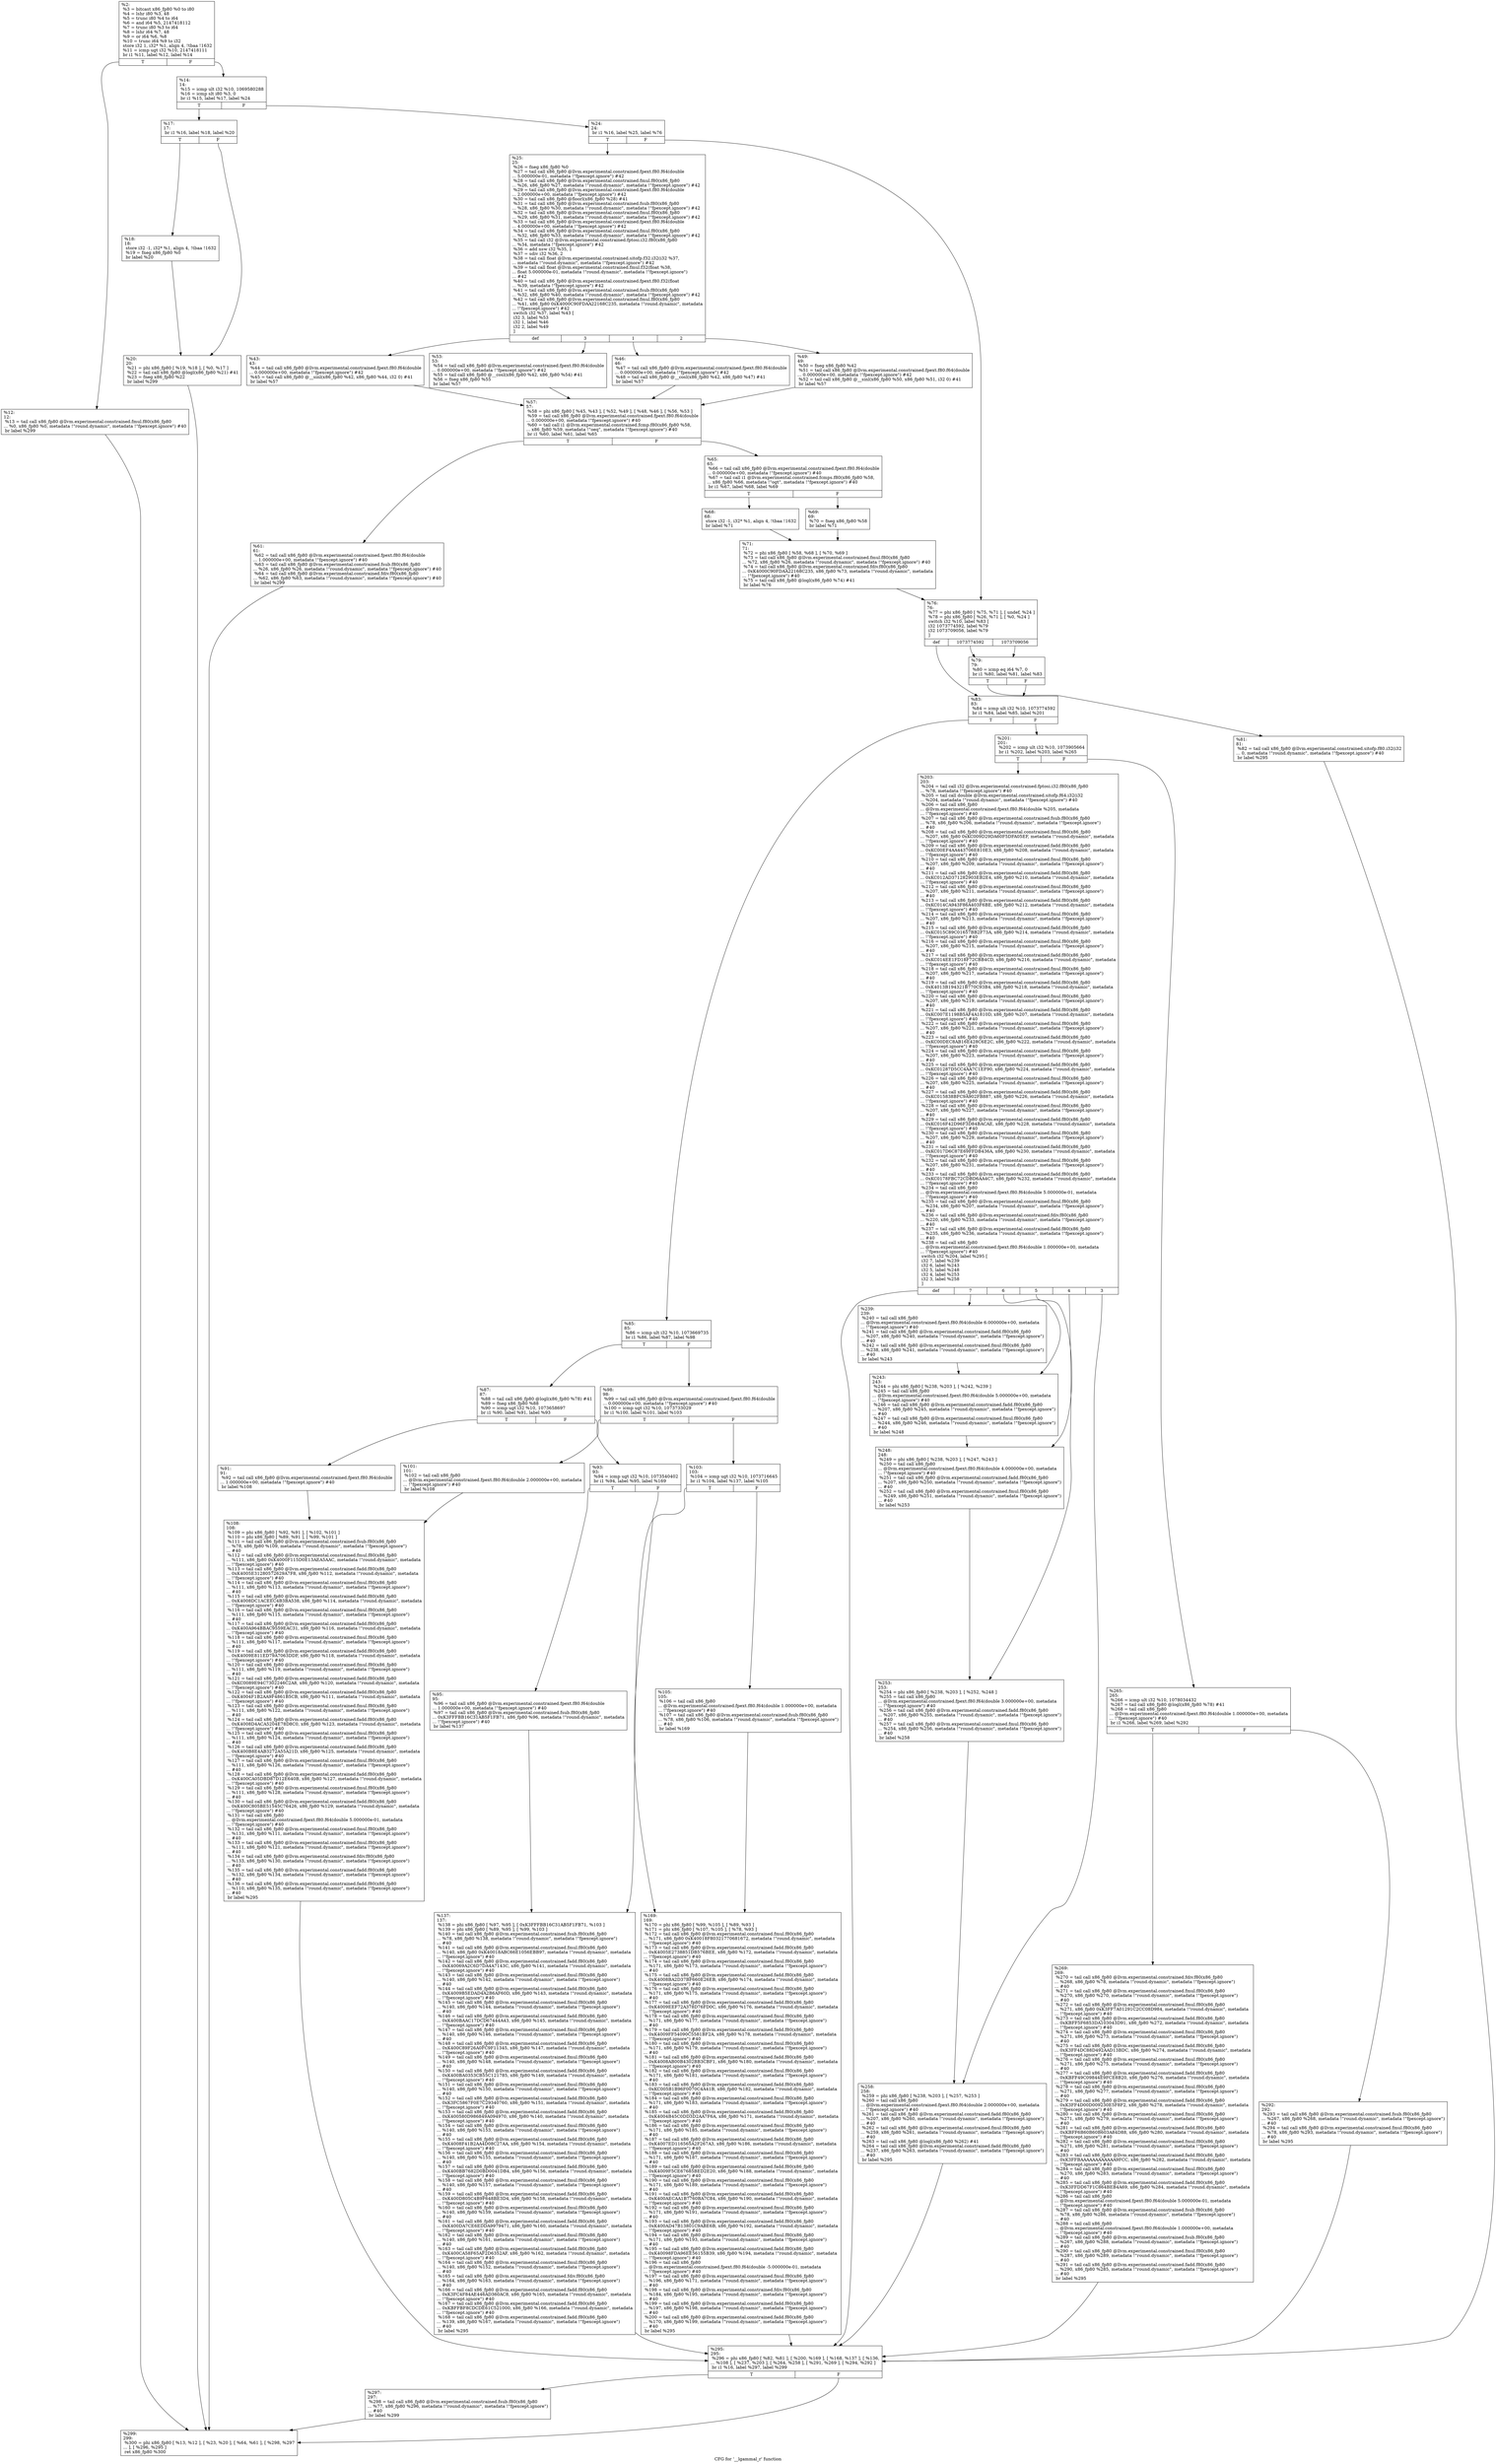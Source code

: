 digraph "CFG for '__lgammal_r' function" {
	label="CFG for '__lgammal_r' function";

	Node0x1cb7b90 [shape=record,label="{%2:\l  %3 = bitcast x86_fp80 %0 to i80\l  %4 = lshr i80 %3, 48\l  %5 = trunc i80 %4 to i64\l  %6 = and i64 %5, 2147418112\l  %7 = trunc i80 %3 to i64\l  %8 = lshr i64 %7, 48\l  %9 = or i64 %6, %8\l  %10 = trunc i64 %9 to i32\l  store i32 1, i32* %1, align 4, !tbaa !1632\l  %11 = icmp ugt i32 %10, 2147418111\l  br i1 %11, label %12, label %14\l|{<s0>T|<s1>F}}"];
	Node0x1cb7b90:s0 -> Node0x1cb7be0;
	Node0x1cb7b90:s1 -> Node0x1cb7c30;
	Node0x1cb7be0 [shape=record,label="{%12:\l12:                                               \l  %13 = tail call x86_fp80 @llvm.experimental.constrained.fmul.f80(x86_fp80\l... %0, x86_fp80 %0, metadata !\"round.dynamic\", metadata !\"fpexcept.ignore\") #40\l  br label %299\l}"];
	Node0x1cb7be0 -> Node0x1cb89f0;
	Node0x1cb7c30 [shape=record,label="{%14:\l14:                                               \l  %15 = icmp ult i32 %10, 1069580288\l  %16 = icmp slt i80 %3, 0\l  br i1 %15, label %17, label %24\l|{<s0>T|<s1>F}}"];
	Node0x1cb7c30:s0 -> Node0x1cb7c80;
	Node0x1cb7c30:s1 -> Node0x1cb7d70;
	Node0x1cb7c80 [shape=record,label="{%17:\l17:                                               \l  br i1 %16, label %18, label %20\l|{<s0>T|<s1>F}}"];
	Node0x1cb7c80:s0 -> Node0x1cb7cd0;
	Node0x1cb7c80:s1 -> Node0x1cb7d20;
	Node0x1cb7cd0 [shape=record,label="{%18:\l18:                                               \l  store i32 -1, i32* %1, align 4, !tbaa !1632\l  %19 = fneg x86_fp80 %0\l  br label %20\l}"];
	Node0x1cb7cd0 -> Node0x1cb7d20;
	Node0x1cb7d20 [shape=record,label="{%20:\l20:                                               \l  %21 = phi x86_fp80 [ %19, %18 ], [ %0, %17 ]\l  %22 = tail call x86_fp80 @logl(x86_fp80 %21) #41\l  %23 = fneg x86_fp80 %22\l  br label %299\l}"];
	Node0x1cb7d20 -> Node0x1cb89f0;
	Node0x1cb7d70 [shape=record,label="{%24:\l24:                                               \l  br i1 %16, label %25, label %76\l|{<s0>T|<s1>F}}"];
	Node0x1cb7d70:s0 -> Node0x1cb7dc0;
	Node0x1cb7d70:s1 -> Node0x1cb8130;
	Node0x1cb7dc0 [shape=record,label="{%25:\l25:                                               \l  %26 = fneg x86_fp80 %0\l  %27 = tail call x86_fp80 @llvm.experimental.constrained.fpext.f80.f64(double\l... 5.000000e-01, metadata !\"fpexcept.ignore\") #42\l  %28 = tail call x86_fp80 @llvm.experimental.constrained.fmul.f80(x86_fp80\l... %26, x86_fp80 %27, metadata !\"round.dynamic\", metadata !\"fpexcept.ignore\") #42\l  %29 = tail call x86_fp80 @llvm.experimental.constrained.fpext.f80.f64(double\l... 2.000000e+00, metadata !\"fpexcept.ignore\") #42\l  %30 = tail call x86_fp80 @floorl(x86_fp80 %28) #41\l  %31 = tail call x86_fp80 @llvm.experimental.constrained.fsub.f80(x86_fp80\l... %28, x86_fp80 %30, metadata !\"round.dynamic\", metadata !\"fpexcept.ignore\") #42\l  %32 = tail call x86_fp80 @llvm.experimental.constrained.fmul.f80(x86_fp80\l... %29, x86_fp80 %31, metadata !\"round.dynamic\", metadata !\"fpexcept.ignore\") #42\l  %33 = tail call x86_fp80 @llvm.experimental.constrained.fpext.f80.f64(double\l... 4.000000e+00, metadata !\"fpexcept.ignore\") #42\l  %34 = tail call x86_fp80 @llvm.experimental.constrained.fmul.f80(x86_fp80\l... %32, x86_fp80 %33, metadata !\"round.dynamic\", metadata !\"fpexcept.ignore\") #42\l  %35 = tail call i32 @llvm.experimental.constrained.fptosi.i32.f80(x86_fp80\l... %34, metadata !\"fpexcept.ignore\") #42\l  %36 = add nsw i32 %35, 1\l  %37 = sdiv i32 %36, 2\l  %38 = tail call float @llvm.experimental.constrained.sitofp.f32.i32(i32 %37,\l... metadata !\"round.dynamic\", metadata !\"fpexcept.ignore\") #42\l  %39 = tail call float @llvm.experimental.constrained.fmul.f32(float %38,\l... float 5.000000e-01, metadata !\"round.dynamic\", metadata !\"fpexcept.ignore\")\l... #42\l  %40 = tail call x86_fp80 @llvm.experimental.constrained.fpext.f80.f32(float\l... %39, metadata !\"fpexcept.ignore\") #42\l  %41 = tail call x86_fp80 @llvm.experimental.constrained.fsub.f80(x86_fp80\l... %32, x86_fp80 %40, metadata !\"round.dynamic\", metadata !\"fpexcept.ignore\") #42\l  %42 = tail call x86_fp80 @llvm.experimental.constrained.fmul.f80(x86_fp80\l... %41, x86_fp80 0xK4000C90FDAA22168C235, metadata !\"round.dynamic\", metadata\l... !\"fpexcept.ignore\") #42\l  switch i32 %37, label %43 [\l    i32 3, label %53\l    i32 1, label %46\l    i32 2, label %49\l  ]\l|{<s0>def|<s1>3|<s2>1|<s3>2}}"];
	Node0x1cb7dc0:s0 -> Node0x1cb7e10;
	Node0x1cb7dc0:s1 -> Node0x1cb7f00;
	Node0x1cb7dc0:s2 -> Node0x1cb7e60;
	Node0x1cb7dc0:s3 -> Node0x1cb7eb0;
	Node0x1cb7e10 [shape=record,label="{%43:\l43:                                               \l  %44 = tail call x86_fp80 @llvm.experimental.constrained.fpext.f80.f64(double\l... 0.000000e+00, metadata !\"fpexcept.ignore\") #42\l  %45 = tail call x86_fp80 @__sinl(x86_fp80 %42, x86_fp80 %44, i32 0) #41\l  br label %57\l}"];
	Node0x1cb7e10 -> Node0x1cb7f50;
	Node0x1cb7e60 [shape=record,label="{%46:\l46:                                               \l  %47 = tail call x86_fp80 @llvm.experimental.constrained.fpext.f80.f64(double\l... 0.000000e+00, metadata !\"fpexcept.ignore\") #42\l  %48 = tail call x86_fp80 @__cosl(x86_fp80 %42, x86_fp80 %47) #41\l  br label %57\l}"];
	Node0x1cb7e60 -> Node0x1cb7f50;
	Node0x1cb7eb0 [shape=record,label="{%49:\l49:                                               \l  %50 = fneg x86_fp80 %42\l  %51 = tail call x86_fp80 @llvm.experimental.constrained.fpext.f80.f64(double\l... 0.000000e+00, metadata !\"fpexcept.ignore\") #42\l  %52 = tail call x86_fp80 @__sinl(x86_fp80 %50, x86_fp80 %51, i32 0) #41\l  br label %57\l}"];
	Node0x1cb7eb0 -> Node0x1cb7f50;
	Node0x1cb7f00 [shape=record,label="{%53:\l53:                                               \l  %54 = tail call x86_fp80 @llvm.experimental.constrained.fpext.f80.f64(double\l... 0.000000e+00, metadata !\"fpexcept.ignore\") #42\l  %55 = tail call x86_fp80 @__cosl(x86_fp80 %42, x86_fp80 %54) #41\l  %56 = fneg x86_fp80 %55\l  br label %57\l}"];
	Node0x1cb7f00 -> Node0x1cb7f50;
	Node0x1cb7f50 [shape=record,label="{%57:\l57:                                               \l  %58 = phi x86_fp80 [ %45, %43 ], [ %52, %49 ], [ %48, %46 ], [ %56, %53 ]\l  %59 = tail call x86_fp80 @llvm.experimental.constrained.fpext.f80.f64(double\l... 0.000000e+00, metadata !\"fpexcept.ignore\") #40\l  %60 = tail call i1 @llvm.experimental.constrained.fcmp.f80(x86_fp80 %58,\l... x86_fp80 %59, metadata !\"oeq\", metadata !\"fpexcept.ignore\") #40\l  br i1 %60, label %61, label %65\l|{<s0>T|<s1>F}}"];
	Node0x1cb7f50:s0 -> Node0x1cb7fa0;
	Node0x1cb7f50:s1 -> Node0x1cb7ff0;
	Node0x1cb7fa0 [shape=record,label="{%61:\l61:                                               \l  %62 = tail call x86_fp80 @llvm.experimental.constrained.fpext.f80.f64(double\l... 1.000000e+00, metadata !\"fpexcept.ignore\") #40\l  %63 = tail call x86_fp80 @llvm.experimental.constrained.fsub.f80(x86_fp80\l... %26, x86_fp80 %26, metadata !\"round.dynamic\", metadata !\"fpexcept.ignore\") #40\l  %64 = tail call x86_fp80 @llvm.experimental.constrained.fdiv.f80(x86_fp80\l... %62, x86_fp80 %63, metadata !\"round.dynamic\", metadata !\"fpexcept.ignore\") #40\l  br label %299\l}"];
	Node0x1cb7fa0 -> Node0x1cb89f0;
	Node0x1cb7ff0 [shape=record,label="{%65:\l65:                                               \l  %66 = tail call x86_fp80 @llvm.experimental.constrained.fpext.f80.f64(double\l... 0.000000e+00, metadata !\"fpexcept.ignore\") #40\l  %67 = tail call i1 @llvm.experimental.constrained.fcmps.f80(x86_fp80 %58,\l... x86_fp80 %66, metadata !\"ogt\", metadata !\"fpexcept.ignore\") #40\l  br i1 %67, label %68, label %69\l|{<s0>T|<s1>F}}"];
	Node0x1cb7ff0:s0 -> Node0x1cb8040;
	Node0x1cb7ff0:s1 -> Node0x1cb8090;
	Node0x1cb8040 [shape=record,label="{%68:\l68:                                               \l  store i32 -1, i32* %1, align 4, !tbaa !1632\l  br label %71\l}"];
	Node0x1cb8040 -> Node0x1cb80e0;
	Node0x1cb8090 [shape=record,label="{%69:\l69:                                               \l  %70 = fneg x86_fp80 %58\l  br label %71\l}"];
	Node0x1cb8090 -> Node0x1cb80e0;
	Node0x1cb80e0 [shape=record,label="{%71:\l71:                                               \l  %72 = phi x86_fp80 [ %58, %68 ], [ %70, %69 ]\l  %73 = tail call x86_fp80 @llvm.experimental.constrained.fmul.f80(x86_fp80\l... %72, x86_fp80 %26, metadata !\"round.dynamic\", metadata !\"fpexcept.ignore\") #40\l  %74 = tail call x86_fp80 @llvm.experimental.constrained.fdiv.f80(x86_fp80\l... 0xK4000C90FDAA22168C235, x86_fp80 %73, metadata !\"round.dynamic\", metadata\l... !\"fpexcept.ignore\") #40\l  %75 = tail call x86_fp80 @logl(x86_fp80 %74) #41\l  br label %76\l}"];
	Node0x1cb80e0 -> Node0x1cb8130;
	Node0x1cb8130 [shape=record,label="{%76:\l76:                                               \l  %77 = phi x86_fp80 [ %75, %71 ], [ undef, %24 ]\l  %78 = phi x86_fp80 [ %26, %71 ], [ %0, %24 ]\l  switch i32 %10, label %83 [\l    i32 1073774592, label %79\l    i32 1073709056, label %79\l  ]\l|{<s0>def|<s1>1073774592|<s2>1073709056}}"];
	Node0x1cb8130:s0 -> Node0x1cb8220;
	Node0x1cb8130:s1 -> Node0x1cb8180;
	Node0x1cb8130:s2 -> Node0x1cb8180;
	Node0x1cb8180 [shape=record,label="{%79:\l79:                                               \l  %80 = icmp eq i64 %7, 0\l  br i1 %80, label %81, label %83\l|{<s0>T|<s1>F}}"];
	Node0x1cb8180:s0 -> Node0x1cb81d0;
	Node0x1cb8180:s1 -> Node0x1cb8220;
	Node0x1cb81d0 [shape=record,label="{%81:\l81:                                               \l  %82 = tail call x86_fp80 @llvm.experimental.constrained.sitofp.f80.i32(i32\l... 0, metadata !\"round.dynamic\", metadata !\"fpexcept.ignore\") #40\l  br label %295\l}"];
	Node0x1cb81d0 -> Node0x1cb8950;
	Node0x1cb8220 [shape=record,label="{%83:\l83:                                               \l  %84 = icmp ult i32 %10, 1073774592\l  br i1 %84, label %85, label %201\l|{<s0>T|<s1>F}}"];
	Node0x1cb8220:s0 -> Node0x1cb8270;
	Node0x1cb8220:s1 -> Node0x1cb8630;
	Node0x1cb8270 [shape=record,label="{%85:\l85:                                               \l  %86 = icmp ult i32 %10, 1073669735\l  br i1 %86, label %87, label %98\l|{<s0>T|<s1>F}}"];
	Node0x1cb8270:s0 -> Node0x1cb82c0;
	Node0x1cb8270:s1 -> Node0x1cb8400;
	Node0x1cb82c0 [shape=record,label="{%87:\l87:                                               \l  %88 = tail call x86_fp80 @logl(x86_fp80 %78) #41\l  %89 = fneg x86_fp80 %88\l  %90 = icmp ugt i32 %10, 1073658697\l  br i1 %90, label %91, label %93\l|{<s0>T|<s1>F}}"];
	Node0x1cb82c0:s0 -> Node0x1cb8310;
	Node0x1cb82c0:s1 -> Node0x1cb8360;
	Node0x1cb8310 [shape=record,label="{%91:\l91:                                               \l  %92 = tail call x86_fp80 @llvm.experimental.constrained.fpext.f80.f64(double\l... 1.000000e+00, metadata !\"fpexcept.ignore\") #40\l  br label %108\l}"];
	Node0x1cb8310 -> Node0x1cb8540;
	Node0x1cb8360 [shape=record,label="{%93:\l93:                                               \l  %94 = icmp ugt i32 %10, 1073540402\l  br i1 %94, label %95, label %169\l|{<s0>T|<s1>F}}"];
	Node0x1cb8360:s0 -> Node0x1cb83b0;
	Node0x1cb8360:s1 -> Node0x1cb85e0;
	Node0x1cb83b0 [shape=record,label="{%95:\l95:                                               \l  %96 = tail call x86_fp80 @llvm.experimental.constrained.fpext.f80.f64(double\l... 1.000000e+00, metadata !\"fpexcept.ignore\") #40\l  %97 = tail call x86_fp80 @llvm.experimental.constrained.fsub.f80(x86_fp80\l... 0xK3FFFBB16C31AB5F1FB71, x86_fp80 %96, metadata !\"round.dynamic\", metadata\l... !\"fpexcept.ignore\") #40\l  br label %137\l}"];
	Node0x1cb83b0 -> Node0x1cb8590;
	Node0x1cb8400 [shape=record,label="{%98:\l98:                                               \l  %99 = tail call x86_fp80 @llvm.experimental.constrained.fpext.f80.f64(double\l... 0.000000e+00, metadata !\"fpexcept.ignore\") #40\l  %100 = icmp ugt i32 %10, 1073733029\l  br i1 %100, label %101, label %103\l|{<s0>T|<s1>F}}"];
	Node0x1cb8400:s0 -> Node0x1cb8450;
	Node0x1cb8400:s1 -> Node0x1cb84a0;
	Node0x1cb8450 [shape=record,label="{%101:\l101:                                              \l  %102 = tail call x86_fp80\l... @llvm.experimental.constrained.fpext.f80.f64(double 2.000000e+00, metadata\l... !\"fpexcept.ignore\") #40\l  br label %108\l}"];
	Node0x1cb8450 -> Node0x1cb8540;
	Node0x1cb84a0 [shape=record,label="{%103:\l103:                                              \l  %104 = icmp ugt i32 %10, 1073716645\l  br i1 %104, label %137, label %105\l|{<s0>T|<s1>F}}"];
	Node0x1cb84a0:s0 -> Node0x1cb8590;
	Node0x1cb84a0:s1 -> Node0x1cb84f0;
	Node0x1cb84f0 [shape=record,label="{%105:\l105:                                              \l  %106 = tail call x86_fp80\l... @llvm.experimental.constrained.fpext.f80.f64(double 1.000000e+00, metadata\l... !\"fpexcept.ignore\") #40\l  %107 = tail call x86_fp80 @llvm.experimental.constrained.fsub.f80(x86_fp80\l... %78, x86_fp80 %106, metadata !\"round.dynamic\", metadata !\"fpexcept.ignore\")\l... #40\l  br label %169\l}"];
	Node0x1cb84f0 -> Node0x1cb85e0;
	Node0x1cb8540 [shape=record,label="{%108:\l108:                                              \l  %109 = phi x86_fp80 [ %92, %91 ], [ %102, %101 ]\l  %110 = phi x86_fp80 [ %89, %91 ], [ %99, %101 ]\l  %111 = tail call x86_fp80 @llvm.experimental.constrained.fsub.f80(x86_fp80\l... %78, x86_fp80 %109, metadata !\"round.dynamic\", metadata !\"fpexcept.ignore\")\l... #40\l  %112 = tail call x86_fp80 @llvm.experimental.constrained.fmul.f80(x86_fp80\l... %111, x86_fp80 0xK4000F115D0E13AEA5AAC, metadata !\"round.dynamic\", metadata\l... !\"fpexcept.ignore\") #40\l  %113 = tail call x86_fp80 @llvm.experimental.constrained.fadd.f80(x86_fp80\l... 0xK4005E31280572629A7F8, x86_fp80 %112, metadata !\"round.dynamic\", metadata\l... !\"fpexcept.ignore\") #40\l  %114 = tail call x86_fp80 @llvm.experimental.constrained.fmul.f80(x86_fp80\l... %111, x86_fp80 %113, metadata !\"round.dynamic\", metadata !\"fpexcept.ignore\")\l... #40\l  %115 = tail call x86_fp80 @llvm.experimental.constrained.fadd.f80(x86_fp80\l... 0xK4008DC1ACEEC4B3BA538, x86_fp80 %114, metadata !\"round.dynamic\", metadata\l... !\"fpexcept.ignore\") #40\l  %116 = tail call x86_fp80 @llvm.experimental.constrained.fmul.f80(x86_fp80\l... %111, x86_fp80 %115, metadata !\"round.dynamic\", metadata !\"fpexcept.ignore\")\l... #40\l  %117 = tail call x86_fp80 @llvm.experimental.constrained.fadd.f80(x86_fp80\l... 0xK400A964BBAC9559EAC31, x86_fp80 %116, metadata !\"round.dynamic\", metadata\l... !\"fpexcept.ignore\") #40\l  %118 = tail call x86_fp80 @llvm.experimental.constrained.fmul.f80(x86_fp80\l... %111, x86_fp80 %117, metadata !\"round.dynamic\", metadata !\"fpexcept.ignore\")\l... #40\l  %119 = tail call x86_fp80 @llvm.experimental.constrained.fadd.f80(x86_fp80\l... 0xK4009E811ED79A7063DDF, x86_fp80 %118, metadata !\"round.dynamic\", metadata\l... !\"fpexcept.ignore\") #40\l  %120 = tail call x86_fp80 @llvm.experimental.constrained.fmul.f80(x86_fp80\l... %111, x86_fp80 %119, metadata !\"round.dynamic\", metadata !\"fpexcept.ignore\")\l... #40\l  %121 = tail call x86_fp80 @llvm.experimental.constrained.fadd.f80(x86_fp80\l... 0xKC0089E94C7302246C2A8, x86_fp80 %120, metadata !\"round.dynamic\", metadata\l... !\"fpexcept.ignore\") #40\l  %122 = tail call x86_fp80 @llvm.experimental.constrained.fadd.f80(x86_fp80\l... 0xK4004F1B2AA9F4861B5CB, x86_fp80 %111, metadata !\"round.dynamic\", metadata\l... !\"fpexcept.ignore\") #40\l  %123 = tail call x86_fp80 @llvm.experimental.constrained.fmul.f80(x86_fp80\l... %111, x86_fp80 %122, metadata !\"round.dynamic\", metadata !\"fpexcept.ignore\")\l... #40\l  %124 = tail call x86_fp80 @llvm.experimental.constrained.fadd.f80(x86_fp80\l... 0xK4008D4ACA5204E78D8C0, x86_fp80 %123, metadata !\"round.dynamic\", metadata\l... !\"fpexcept.ignore\") #40\l  %125 = tail call x86_fp80 @llvm.experimental.constrained.fmul.f80(x86_fp80\l... %111, x86_fp80 %124, metadata !\"round.dynamic\", metadata !\"fpexcept.ignore\")\l... #40\l  %126 = tail call x86_fp80 @llvm.experimental.constrained.fadd.f80(x86_fp80\l... 0xK400B8E4AB3272A55A21D, x86_fp80 %125, metadata !\"round.dynamic\", metadata\l... !\"fpexcept.ignore\") #40\l  %127 = tail call x86_fp80 @llvm.experimental.constrained.fmul.f80(x86_fp80\l... %111, x86_fp80 %126, metadata !\"round.dynamic\", metadata !\"fpexcept.ignore\")\l... #40\l  %128 = tail call x86_fp80 @llvm.experimental.constrained.fadd.f80(x86_fp80\l... 0xK400CA05DBD87D12E640B, x86_fp80 %127, metadata !\"round.dynamic\", metadata\l... !\"fpexcept.ignore\") #40\l  %129 = tail call x86_fp80 @llvm.experimental.constrained.fmul.f80(x86_fp80\l... %111, x86_fp80 %128, metadata !\"round.dynamic\", metadata !\"fpexcept.ignore\")\l... #40\l  %130 = tail call x86_fp80 @llvm.experimental.constrained.fadd.f80(x86_fp80\l... 0xK400C805BE51545C76426, x86_fp80 %129, metadata !\"round.dynamic\", metadata\l... !\"fpexcept.ignore\") #40\l  %131 = tail call x86_fp80\l... @llvm.experimental.constrained.fpext.f80.f64(double 5.000000e-01, metadata\l... !\"fpexcept.ignore\") #40\l  %132 = tail call x86_fp80 @llvm.experimental.constrained.fmul.f80(x86_fp80\l... %131, x86_fp80 %111, metadata !\"round.dynamic\", metadata !\"fpexcept.ignore\")\l... #40\l  %133 = tail call x86_fp80 @llvm.experimental.constrained.fmul.f80(x86_fp80\l... %111, x86_fp80 %121, metadata !\"round.dynamic\", metadata !\"fpexcept.ignore\")\l... #40\l  %134 = tail call x86_fp80 @llvm.experimental.constrained.fdiv.f80(x86_fp80\l... %133, x86_fp80 %130, metadata !\"round.dynamic\", metadata !\"fpexcept.ignore\")\l... #40\l  %135 = tail call x86_fp80 @llvm.experimental.constrained.fadd.f80(x86_fp80\l... %132, x86_fp80 %134, metadata !\"round.dynamic\", metadata !\"fpexcept.ignore\")\l... #40\l  %136 = tail call x86_fp80 @llvm.experimental.constrained.fadd.f80(x86_fp80\l... %110, x86_fp80 %135, metadata !\"round.dynamic\", metadata !\"fpexcept.ignore\")\l... #40\l  br label %295\l}"];
	Node0x1cb8540 -> Node0x1cb8950;
	Node0x1cb8590 [shape=record,label="{%137:\l137:                                              \l  %138 = phi x86_fp80 [ %97, %95 ], [ 0xK3FFFBB16C31AB5F1FB71, %103 ]\l  %139 = phi x86_fp80 [ %89, %95 ], [ %99, %103 ]\l  %140 = tail call x86_fp80 @llvm.experimental.constrained.fsub.f80(x86_fp80\l... %78, x86_fp80 %138, metadata !\"round.dynamic\", metadata !\"fpexcept.ignore\")\l... #40\l  %141 = tail call x86_fp80 @llvm.experimental.constrained.fmul.f80(x86_fp80\l... %140, x86_fp80 0xK40018ABC66E1056EBB97, metadata !\"round.dynamic\", metadata\l... !\"fpexcept.ignore\") #40\l  %142 = tail call x86_fp80 @llvm.experimental.constrained.fadd.f80(x86_fp80\l... 0xK40069A2C6D7DA4A7143C, x86_fp80 %141, metadata !\"round.dynamic\", metadata\l... !\"fpexcept.ignore\") #40\l  %143 = tail call x86_fp80 @llvm.experimental.constrained.fmul.f80(x86_fp80\l... %140, x86_fp80 %142, metadata !\"round.dynamic\", metadata !\"fpexcept.ignore\")\l... #40\l  %144 = tail call x86_fp80 @llvm.experimental.constrained.fadd.f80(x86_fp80\l... 0xK4009B5EDAD4A2B6AF60D, x86_fp80 %143, metadata !\"round.dynamic\", metadata\l... !\"fpexcept.ignore\") #40\l  %145 = tail call x86_fp80 @llvm.experimental.constrained.fmul.f80(x86_fp80\l... %140, x86_fp80 %144, metadata !\"round.dynamic\", metadata !\"fpexcept.ignore\")\l... #40\l  %146 = tail call x86_fp80 @llvm.experimental.constrained.fadd.f80(x86_fp80\l... 0xK400BAAC17DCD67444A43, x86_fp80 %145, metadata !\"round.dynamic\", metadata\l... !\"fpexcept.ignore\") #40\l  %147 = tail call x86_fp80 @llvm.experimental.constrained.fmul.f80(x86_fp80\l... %140, x86_fp80 %146, metadata !\"round.dynamic\", metadata !\"fpexcept.ignore\")\l... #40\l  %148 = tail call x86_fp80 @llvm.experimental.constrained.fadd.f80(x86_fp80\l... 0xK400C89F26A0FC9F11345, x86_fp80 %147, metadata !\"round.dynamic\", metadata\l... !\"fpexcept.ignore\") #40\l  %149 = tail call x86_fp80 @llvm.experimental.constrained.fmul.f80(x86_fp80\l... %140, x86_fp80 %148, metadata !\"round.dynamic\", metadata !\"fpexcept.ignore\")\l... #40\l  %150 = tail call x86_fp80 @llvm.experimental.constrained.fadd.f80(x86_fp80\l... 0xK400BA0353CB55C121785, x86_fp80 %149, metadata !\"round.dynamic\", metadata\l... !\"fpexcept.ignore\") #40\l  %151 = tail call x86_fp80 @llvm.experimental.constrained.fmul.f80(x86_fp80\l... %140, x86_fp80 %150, metadata !\"round.dynamic\", metadata !\"fpexcept.ignore\")\l... #40\l  %152 = tail call x86_fp80 @llvm.experimental.constrained.fadd.f80(x86_fp80\l... 0xK3FC5867F0E7C29340760, x86_fp80 %151, metadata !\"round.dynamic\", metadata\l... !\"fpexcept.ignore\") #40\l  %153 = tail call x86_fp80 @llvm.experimental.constrained.fadd.f80(x86_fp80\l... 0xK400580D986849A094970, x86_fp80 %140, metadata !\"round.dynamic\", metadata\l... !\"fpexcept.ignore\") #40\l  %154 = tail call x86_fp80 @llvm.experimental.constrained.fmul.f80(x86_fp80\l... %140, x86_fp80 %153, metadata !\"round.dynamic\", metadata !\"fpexcept.ignore\")\l... #40\l  %155 = tail call x86_fp80 @llvm.experimental.constrained.fadd.f80(x86_fp80\l... 0xK4008F41B2AA4D08C27AA, x86_fp80 %154, metadata !\"round.dynamic\", metadata\l... !\"fpexcept.ignore\") #40\l  %156 = tail call x86_fp80 @llvm.experimental.constrained.fmul.f80(x86_fp80\l... %140, x86_fp80 %155, metadata !\"round.dynamic\", metadata !\"fpexcept.ignore\")\l... #40\l  %157 = tail call x86_fp80 @llvm.experimental.constrained.fadd.f80(x86_fp80\l... 0xK400BB7682D0BD0041DB4, x86_fp80 %156, metadata !\"round.dynamic\", metadata\l... !\"fpexcept.ignore\") #40\l  %158 = tail call x86_fp80 @llvm.experimental.constrained.fmul.f80(x86_fp80\l... %140, x86_fp80 %157, metadata !\"round.dynamic\", metadata !\"fpexcept.ignore\")\l... #40\l  %159 = tail call x86_fp80 @llvm.experimental.constrained.fadd.f80(x86_fp80\l... 0xK400D805C4B9F648BE3D4, x86_fp80 %158, metadata !\"round.dynamic\", metadata\l... !\"fpexcept.ignore\") #40\l  %160 = tail call x86_fp80 @llvm.experimental.constrained.fmul.f80(x86_fp80\l... %140, x86_fp80 %159, metadata !\"round.dynamic\", metadata !\"fpexcept.ignore\")\l... #40\l  %161 = tail call x86_fp80 @llvm.experimental.constrained.fadd.f80(x86_fp80\l... 0xK400DA7CE6EDDA9979471, x86_fp80 %160, metadata !\"round.dynamic\", metadata\l... !\"fpexcept.ignore\") #40\l  %162 = tail call x86_fp80 @llvm.experimental.constrained.fmul.f80(x86_fp80\l... %140, x86_fp80 %161, metadata !\"round.dynamic\", metadata !\"fpexcept.ignore\")\l... #40\l  %163 = tail call x86_fp80 @llvm.experimental.constrained.fadd.f80(x86_fp80\l... 0xK400CA58F65AF2D6352AF, x86_fp80 %162, metadata !\"round.dynamic\", metadata\l... !\"fpexcept.ignore\") #40\l  %164 = tail call x86_fp80 @llvm.experimental.constrained.fmul.f80(x86_fp80\l... %140, x86_fp80 %152, metadata !\"round.dynamic\", metadata !\"fpexcept.ignore\")\l... #40\l  %165 = tail call x86_fp80 @llvm.experimental.constrained.fdiv.f80(x86_fp80\l... %164, x86_fp80 %163, metadata !\"round.dynamic\", metadata !\"fpexcept.ignore\")\l... #40\l  %166 = tail call x86_fp80 @llvm.experimental.constrained.fadd.f80(x86_fp80\l... 0xK3FC4F84AE446AD360AC8, x86_fp80 %165, metadata !\"round.dynamic\", metadata\l... !\"fpexcept.ignore\") #40\l  %167 = tail call x86_fp80 @llvm.experimental.constrained.fadd.f80(x86_fp80\l... 0xKBFFBF8CDCDE61C521000, x86_fp80 %166, metadata !\"round.dynamic\", metadata\l... !\"fpexcept.ignore\") #40\l  %168 = tail call x86_fp80 @llvm.experimental.constrained.fadd.f80(x86_fp80\l... %139, x86_fp80 %167, metadata !\"round.dynamic\", metadata !\"fpexcept.ignore\")\l... #40\l  br label %295\l}"];
	Node0x1cb8590 -> Node0x1cb8950;
	Node0x1cb85e0 [shape=record,label="{%169:\l169:                                              \l  %170 = phi x86_fp80 [ %99, %105 ], [ %89, %93 ]\l  %171 = phi x86_fp80 [ %107, %105 ], [ %78, %93 ]\l  %172 = tail call x86_fp80 @llvm.experimental.constrained.fmul.f80(x86_fp80\l... %171, x86_fp80 0xK40018F80321770681672, metadata !\"round.dynamic\", metadata\l... !\"fpexcept.ignore\") #40\l  %173 = tail call x86_fp80 @llvm.experimental.constrained.fadd.f80(x86_fp80\l... 0xK4005E2738851DB576BEE, x86_fp80 %172, metadata !\"round.dynamic\", metadata\l... !\"fpexcept.ignore\") #40\l  %174 = tail call x86_fp80 @llvm.experimental.constrained.fmul.f80(x86_fp80\l... %171, x86_fp80 %173, metadata !\"round.dynamic\", metadata !\"fpexcept.ignore\")\l... #40\l  %175 = tail call x86_fp80 @llvm.experimental.constrained.fadd.f80(x86_fp80\l... 0xK4008BA2D37BF660E26EB, x86_fp80 %174, metadata !\"round.dynamic\", metadata\l... !\"fpexcept.ignore\") #40\l  %176 = tail call x86_fp80 @llvm.experimental.constrained.fmul.f80(x86_fp80\l... %171, x86_fp80 %175, metadata !\"round.dynamic\", metadata !\"fpexcept.ignore\")\l... #40\l  %177 = tail call x86_fp80 @llvm.experimental.constrained.fadd.f80(x86_fp80\l... 0xK4009EEF72A378D76FD0C, x86_fp80 %176, metadata !\"round.dynamic\", metadata\l... !\"fpexcept.ignore\") #40\l  %178 = tail call x86_fp80 @llvm.experimental.constrained.fmul.f80(x86_fp80\l... %171, x86_fp80 %177, metadata !\"round.dynamic\", metadata !\"fpexcept.ignore\")\l... #40\l  %179 = tail call x86_fp80 @llvm.experimental.constrained.fadd.f80(x86_fp80\l... 0xK4009FF54090C5581BF2A, x86_fp80 %178, metadata !\"round.dynamic\", metadata\l... !\"fpexcept.ignore\") #40\l  %180 = tail call x86_fp80 @llvm.experimental.constrained.fmul.f80(x86_fp80\l... %171, x86_fp80 %179, metadata !\"round.dynamic\", metadata !\"fpexcept.ignore\")\l... #40\l  %181 = tail call x86_fp80 @llvm.experimental.constrained.fadd.f80(x86_fp80\l... 0xK4008AB00B4302BB3CBF1, x86_fp80 %180, metadata !\"round.dynamic\", metadata\l... !\"fpexcept.ignore\") #40\l  %182 = tail call x86_fp80 @llvm.experimental.constrained.fmul.f80(x86_fp80\l... %171, x86_fp80 %181, metadata !\"round.dynamic\", metadata !\"fpexcept.ignore\")\l... #40\l  %183 = tail call x86_fp80 @llvm.experimental.constrained.fadd.f80(x86_fp80\l... 0xKC005B1B96F0070C4A41B, x86_fp80 %182, metadata !\"round.dynamic\", metadata\l... !\"fpexcept.ignore\") #40\l  %184 = tail call x86_fp80 @llvm.experimental.constrained.fmul.f80(x86_fp80\l... %171, x86_fp80 %183, metadata !\"round.dynamic\", metadata !\"fpexcept.ignore\")\l... #40\l  %185 = tail call x86_fp80 @llvm.experimental.constrained.fadd.f80(x86_fp80\l... 0xK4004B45C0DD3D2AA7F6A, x86_fp80 %171, metadata !\"round.dynamic\", metadata\l... !\"fpexcept.ignore\") #40\l  %186 = tail call x86_fp80 @llvm.experimental.constrained.fmul.f80(x86_fp80\l... %171, x86_fp80 %185, metadata !\"round.dynamic\", metadata !\"fpexcept.ignore\")\l... #40\l  %187 = tail call x86_fp80 @llvm.experimental.constrained.fadd.f80(x86_fp80\l... 0xK4007ED116565A2F267A3, x86_fp80 %186, metadata !\"round.dynamic\", metadata\l... !\"fpexcept.ignore\") #40\l  %188 = tail call x86_fp80 @llvm.experimental.constrained.fmul.f80(x86_fp80\l... %171, x86_fp80 %187, metadata !\"round.dynamic\", metadata !\"fpexcept.ignore\")\l... #40\l  %189 = tail call x86_fp80 @llvm.experimental.constrained.fadd.f80(x86_fp80\l... 0xK4009F5CE67685BED2E20, x86_fp80 %188, metadata !\"round.dynamic\", metadata\l... !\"fpexcept.ignore\") #40\l  %190 = tail call x86_fp80 @llvm.experimental.constrained.fmul.f80(x86_fp80\l... %171, x86_fp80 %189, metadata !\"round.dynamic\", metadata !\"fpexcept.ignore\")\l... #40\l  %191 = tail call x86_fp80 @llvm.experimental.constrained.fadd.f80(x86_fp80\l... 0xK400AECAA1B7760BA7C84, x86_fp80 %190, metadata !\"round.dynamic\", metadata\l... !\"fpexcept.ignore\") #40\l  %192 = tail call x86_fp80 @llvm.experimental.constrained.fmul.f80(x86_fp80\l... %171, x86_fp80 %191, metadata !\"round.dynamic\", metadata !\"fpexcept.ignore\")\l... #40\l  %193 = tail call x86_fp80 @llvm.experimental.constrained.fadd.f80(x86_fp80\l... 0xK400AD47B13801C9ABE6B, x86_fp80 %192, metadata !\"round.dynamic\", metadata\l... !\"fpexcept.ignore\") #40\l  %194 = tail call x86_fp80 @llvm.experimental.constrained.fmul.f80(x86_fp80\l... %171, x86_fp80 %193, metadata !\"round.dynamic\", metadata !\"fpexcept.ignore\")\l... #40\l  %195 = tail call x86_fp80 @llvm.experimental.constrained.fadd.f80(x86_fp80\l... 0xK40098FDA96EE56155B39, x86_fp80 %194, metadata !\"round.dynamic\", metadata\l... !\"fpexcept.ignore\") #40\l  %196 = tail call x86_fp80\l... @llvm.experimental.constrained.fpext.f80.f64(double -5.000000e-01, metadata\l... !\"fpexcept.ignore\") #40\l  %197 = tail call x86_fp80 @llvm.experimental.constrained.fmul.f80(x86_fp80\l... %196, x86_fp80 %171, metadata !\"round.dynamic\", metadata !\"fpexcept.ignore\")\l... #40\l  %198 = tail call x86_fp80 @llvm.experimental.constrained.fdiv.f80(x86_fp80\l... %184, x86_fp80 %195, metadata !\"round.dynamic\", metadata !\"fpexcept.ignore\")\l... #40\l  %199 = tail call x86_fp80 @llvm.experimental.constrained.fadd.f80(x86_fp80\l... %197, x86_fp80 %198, metadata !\"round.dynamic\", metadata !\"fpexcept.ignore\")\l... #40\l  %200 = tail call x86_fp80 @llvm.experimental.constrained.fadd.f80(x86_fp80\l... %170, x86_fp80 %199, metadata !\"round.dynamic\", metadata !\"fpexcept.ignore\")\l... #40\l  br label %295\l}"];
	Node0x1cb85e0 -> Node0x1cb8950;
	Node0x1cb8630 [shape=record,label="{%201:\l201:                                              \l  %202 = icmp ult i32 %10, 1073905664\l  br i1 %202, label %203, label %265\l|{<s0>T|<s1>F}}"];
	Node0x1cb8630:s0 -> Node0x1cb8680;
	Node0x1cb8630:s1 -> Node0x1cb8860;
	Node0x1cb8680 [shape=record,label="{%203:\l203:                                              \l  %204 = tail call i32 @llvm.experimental.constrained.fptosi.i32.f80(x86_fp80\l... %78, metadata !\"fpexcept.ignore\") #40\l  %205 = tail call double @llvm.experimental.constrained.sitofp.f64.i32(i32\l... %204, metadata !\"round.dynamic\", metadata !\"fpexcept.ignore\") #40\l  %206 = tail call x86_fp80\l... @llvm.experimental.constrained.fpext.f80.f64(double %205, metadata\l... !\"fpexcept.ignore\") #40\l  %207 = tail call x86_fp80 @llvm.experimental.constrained.fsub.f80(x86_fp80\l... %78, x86_fp80 %206, metadata !\"round.dynamic\", metadata !\"fpexcept.ignore\")\l... #40\l  %208 = tail call x86_fp80 @llvm.experimental.constrained.fmul.f80(x86_fp80\l... %207, x86_fp80 0xKC009D29DA60F5DFA05EF, metadata !\"round.dynamic\", metadata\l... !\"fpexcept.ignore\") #40\l  %209 = tail call x86_fp80 @llvm.experimental.constrained.fadd.f80(x86_fp80\l... 0xKC00EF4AA443706E810E3, x86_fp80 %208, metadata !\"round.dynamic\", metadata\l... !\"fpexcept.ignore\") #40\l  %210 = tail call x86_fp80 @llvm.experimental.constrained.fmul.f80(x86_fp80\l... %207, x86_fp80 %209, metadata !\"round.dynamic\", metadata !\"fpexcept.ignore\")\l... #40\l  %211 = tail call x86_fp80 @llvm.experimental.constrained.fadd.f80(x86_fp80\l... 0xKC012AD371282903EB2E4, x86_fp80 %210, metadata !\"round.dynamic\", metadata\l... !\"fpexcept.ignore\") #40\l  %212 = tail call x86_fp80 @llvm.experimental.constrained.fmul.f80(x86_fp80\l... %207, x86_fp80 %211, metadata !\"round.dynamic\", metadata !\"fpexcept.ignore\")\l... #40\l  %213 = tail call x86_fp80 @llvm.experimental.constrained.fadd.f80(x86_fp80\l... 0xKC014CA943F86A403F6BE, x86_fp80 %212, metadata !\"round.dynamic\", metadata\l... !\"fpexcept.ignore\") #40\l  %214 = tail call x86_fp80 @llvm.experimental.constrained.fmul.f80(x86_fp80\l... %207, x86_fp80 %213, metadata !\"round.dynamic\", metadata !\"fpexcept.ignore\")\l... #40\l  %215 = tail call x86_fp80 @llvm.experimental.constrained.fadd.f80(x86_fp80\l... 0xKC015C89C01657BB2F73A, x86_fp80 %214, metadata !\"round.dynamic\", metadata\l... !\"fpexcept.ignore\") #40\l  %216 = tail call x86_fp80 @llvm.experimental.constrained.fmul.f80(x86_fp80\l... %207, x86_fp80 %215, metadata !\"round.dynamic\", metadata !\"fpexcept.ignore\")\l... #40\l  %217 = tail call x86_fp80 @llvm.experimental.constrained.fadd.f80(x86_fp80\l... 0xKC014EE1FD18F72CBB4CD, x86_fp80 %216, metadata !\"round.dynamic\", metadata\l... !\"fpexcept.ignore\") #40\l  %218 = tail call x86_fp80 @llvm.experimental.constrained.fmul.f80(x86_fp80\l... %207, x86_fp80 %217, metadata !\"round.dynamic\", metadata !\"fpexcept.ignore\")\l... #40\l  %219 = tail call x86_fp80 @llvm.experimental.constrained.fadd.f80(x86_fp80\l... 0xK4013B194321B770C93B4, x86_fp80 %218, metadata !\"round.dynamic\", metadata\l... !\"fpexcept.ignore\") #40\l  %220 = tail call x86_fp80 @llvm.experimental.constrained.fmul.f80(x86_fp80\l... %207, x86_fp80 %219, metadata !\"round.dynamic\", metadata !\"fpexcept.ignore\")\l... #40\l  %221 = tail call x86_fp80 @llvm.experimental.constrained.fadd.f80(x86_fp80\l... 0xKC007E1198B5AF4A1810D, x86_fp80 %207, metadata !\"round.dynamic\", metadata\l... !\"fpexcept.ignore\") #40\l  %222 = tail call x86_fp80 @llvm.experimental.constrained.fmul.f80(x86_fp80\l... %207, x86_fp80 %221, metadata !\"round.dynamic\", metadata !\"fpexcept.ignore\")\l... #40\l  %223 = tail call x86_fp80 @llvm.experimental.constrained.fadd.f80(x86_fp80\l... 0xKC00DEC8AB16E428C6E2C, x86_fp80 %222, metadata !\"round.dynamic\", metadata\l... !\"fpexcept.ignore\") #40\l  %224 = tail call x86_fp80 @llvm.experimental.constrained.fmul.f80(x86_fp80\l... %207, x86_fp80 %223, metadata !\"round.dynamic\", metadata !\"fpexcept.ignore\")\l... #40\l  %225 = tail call x86_fp80 @llvm.experimental.constrained.fadd.f80(x86_fp80\l... 0xKC01287D5CC4AA7C1EF90, x86_fp80 %224, metadata !\"round.dynamic\", metadata\l... !\"fpexcept.ignore\") #40\l  %226 = tail call x86_fp80 @llvm.experimental.constrained.fmul.f80(x86_fp80\l... %207, x86_fp80 %225, metadata !\"round.dynamic\", metadata !\"fpexcept.ignore\")\l... #40\l  %227 = tail call x86_fp80 @llvm.experimental.constrained.fadd.f80(x86_fp80\l... 0xKC015838BFC9A902FB887, x86_fp80 %226, metadata !\"round.dynamic\", metadata\l... !\"fpexcept.ignore\") #40\l  %228 = tail call x86_fp80 @llvm.experimental.constrained.fmul.f80(x86_fp80\l... %207, x86_fp80 %227, metadata !\"round.dynamic\", metadata !\"fpexcept.ignore\")\l... #40\l  %229 = tail call x86_fp80 @llvm.experimental.constrained.fadd.f80(x86_fp80\l... 0xKC016F42D96F3D84BACAE, x86_fp80 %228, metadata !\"round.dynamic\", metadata\l... !\"fpexcept.ignore\") #40\l  %230 = tail call x86_fp80 @llvm.experimental.constrained.fmul.f80(x86_fp80\l... %207, x86_fp80 %229, metadata !\"round.dynamic\", metadata !\"fpexcept.ignore\")\l... #40\l  %231 = tail call x86_fp80 @llvm.experimental.constrained.fadd.f80(x86_fp80\l... 0xKC017D6C87E69FFDB436A, x86_fp80 %230, metadata !\"round.dynamic\", metadata\l... !\"fpexcept.ignore\") #40\l  %232 = tail call x86_fp80 @llvm.experimental.constrained.fmul.f80(x86_fp80\l... %207, x86_fp80 %231, metadata !\"round.dynamic\", metadata !\"fpexcept.ignore\")\l... #40\l  %233 = tail call x86_fp80 @llvm.experimental.constrained.fadd.f80(x86_fp80\l... 0xKC0178FBC72CDBD6AA4C7, x86_fp80 %232, metadata !\"round.dynamic\", metadata\l... !\"fpexcept.ignore\") #40\l  %234 = tail call x86_fp80\l... @llvm.experimental.constrained.fpext.f80.f64(double 5.000000e-01, metadata\l... !\"fpexcept.ignore\") #40\l  %235 = tail call x86_fp80 @llvm.experimental.constrained.fmul.f80(x86_fp80\l... %234, x86_fp80 %207, metadata !\"round.dynamic\", metadata !\"fpexcept.ignore\")\l... #40\l  %236 = tail call x86_fp80 @llvm.experimental.constrained.fdiv.f80(x86_fp80\l... %220, x86_fp80 %233, metadata !\"round.dynamic\", metadata !\"fpexcept.ignore\")\l... #40\l  %237 = tail call x86_fp80 @llvm.experimental.constrained.fadd.f80(x86_fp80\l... %235, x86_fp80 %236, metadata !\"round.dynamic\", metadata !\"fpexcept.ignore\")\l... #40\l  %238 = tail call x86_fp80\l... @llvm.experimental.constrained.fpext.f80.f64(double 1.000000e+00, metadata\l... !\"fpexcept.ignore\") #40\l  switch i32 %204, label %295 [\l    i32 7, label %239\l    i32 6, label %243\l    i32 5, label %248\l    i32 4, label %253\l    i32 3, label %258\l  ]\l|{<s0>def|<s1>7|<s2>6|<s3>5|<s4>4|<s5>3}}"];
	Node0x1cb8680:s0 -> Node0x1cb8950;
	Node0x1cb8680:s1 -> Node0x1cb86d0;
	Node0x1cb8680:s2 -> Node0x1cb8720;
	Node0x1cb8680:s3 -> Node0x1cb8770;
	Node0x1cb8680:s4 -> Node0x1cb87c0;
	Node0x1cb8680:s5 -> Node0x1cb8810;
	Node0x1cb86d0 [shape=record,label="{%239:\l239:                                              \l  %240 = tail call x86_fp80\l... @llvm.experimental.constrained.fpext.f80.f64(double 6.000000e+00, metadata\l... !\"fpexcept.ignore\") #40\l  %241 = tail call x86_fp80 @llvm.experimental.constrained.fadd.f80(x86_fp80\l... %207, x86_fp80 %240, metadata !\"round.dynamic\", metadata !\"fpexcept.ignore\")\l... #40\l  %242 = tail call x86_fp80 @llvm.experimental.constrained.fmul.f80(x86_fp80\l... %238, x86_fp80 %241, metadata !\"round.dynamic\", metadata !\"fpexcept.ignore\")\l... #40\l  br label %243\l}"];
	Node0x1cb86d0 -> Node0x1cb8720;
	Node0x1cb8720 [shape=record,label="{%243:\l243:                                              \l  %244 = phi x86_fp80 [ %238, %203 ], [ %242, %239 ]\l  %245 = tail call x86_fp80\l... @llvm.experimental.constrained.fpext.f80.f64(double 5.000000e+00, metadata\l... !\"fpexcept.ignore\") #40\l  %246 = tail call x86_fp80 @llvm.experimental.constrained.fadd.f80(x86_fp80\l... %207, x86_fp80 %245, metadata !\"round.dynamic\", metadata !\"fpexcept.ignore\")\l... #40\l  %247 = tail call x86_fp80 @llvm.experimental.constrained.fmul.f80(x86_fp80\l... %244, x86_fp80 %246, metadata !\"round.dynamic\", metadata !\"fpexcept.ignore\")\l... #40\l  br label %248\l}"];
	Node0x1cb8720 -> Node0x1cb8770;
	Node0x1cb8770 [shape=record,label="{%248:\l248:                                              \l  %249 = phi x86_fp80 [ %238, %203 ], [ %247, %243 ]\l  %250 = tail call x86_fp80\l... @llvm.experimental.constrained.fpext.f80.f64(double 4.000000e+00, metadata\l... !\"fpexcept.ignore\") #40\l  %251 = tail call x86_fp80 @llvm.experimental.constrained.fadd.f80(x86_fp80\l... %207, x86_fp80 %250, metadata !\"round.dynamic\", metadata !\"fpexcept.ignore\")\l... #40\l  %252 = tail call x86_fp80 @llvm.experimental.constrained.fmul.f80(x86_fp80\l... %249, x86_fp80 %251, metadata !\"round.dynamic\", metadata !\"fpexcept.ignore\")\l... #40\l  br label %253\l}"];
	Node0x1cb8770 -> Node0x1cb87c0;
	Node0x1cb87c0 [shape=record,label="{%253:\l253:                                              \l  %254 = phi x86_fp80 [ %238, %203 ], [ %252, %248 ]\l  %255 = tail call x86_fp80\l... @llvm.experimental.constrained.fpext.f80.f64(double 3.000000e+00, metadata\l... !\"fpexcept.ignore\") #40\l  %256 = tail call x86_fp80 @llvm.experimental.constrained.fadd.f80(x86_fp80\l... %207, x86_fp80 %255, metadata !\"round.dynamic\", metadata !\"fpexcept.ignore\")\l... #40\l  %257 = tail call x86_fp80 @llvm.experimental.constrained.fmul.f80(x86_fp80\l... %254, x86_fp80 %256, metadata !\"round.dynamic\", metadata !\"fpexcept.ignore\")\l... #40\l  br label %258\l}"];
	Node0x1cb87c0 -> Node0x1cb8810;
	Node0x1cb8810 [shape=record,label="{%258:\l258:                                              \l  %259 = phi x86_fp80 [ %238, %203 ], [ %257, %253 ]\l  %260 = tail call x86_fp80\l... @llvm.experimental.constrained.fpext.f80.f64(double 2.000000e+00, metadata\l... !\"fpexcept.ignore\") #40\l  %261 = tail call x86_fp80 @llvm.experimental.constrained.fadd.f80(x86_fp80\l... %207, x86_fp80 %260, metadata !\"round.dynamic\", metadata !\"fpexcept.ignore\")\l... #40\l  %262 = tail call x86_fp80 @llvm.experimental.constrained.fmul.f80(x86_fp80\l... %259, x86_fp80 %261, metadata !\"round.dynamic\", metadata !\"fpexcept.ignore\")\l... #40\l  %263 = tail call x86_fp80 @logl(x86_fp80 %262) #41\l  %264 = tail call x86_fp80 @llvm.experimental.constrained.fadd.f80(x86_fp80\l... %237, x86_fp80 %263, metadata !\"round.dynamic\", metadata !\"fpexcept.ignore\")\l... #40\l  br label %295\l}"];
	Node0x1cb8810 -> Node0x1cb8950;
	Node0x1cb8860 [shape=record,label="{%265:\l265:                                              \l  %266 = icmp ult i32 %10, 1078034432\l  %267 = tail call x86_fp80 @logl(x86_fp80 %78) #41\l  %268 = tail call x86_fp80\l... @llvm.experimental.constrained.fpext.f80.f64(double 1.000000e+00, metadata\l... !\"fpexcept.ignore\") #40\l  br i1 %266, label %269, label %292\l|{<s0>T|<s1>F}}"];
	Node0x1cb8860:s0 -> Node0x1cb88b0;
	Node0x1cb8860:s1 -> Node0x1cb8900;
	Node0x1cb88b0 [shape=record,label="{%269:\l269:                                              \l  %270 = tail call x86_fp80 @llvm.experimental.constrained.fdiv.f80(x86_fp80\l... %268, x86_fp80 %78, metadata !\"round.dynamic\", metadata !\"fpexcept.ignore\")\l... #40\l  %271 = tail call x86_fp80 @llvm.experimental.constrained.fmul.f80(x86_fp80\l... %270, x86_fp80 %270, metadata !\"round.dynamic\", metadata !\"fpexcept.ignore\")\l... #40\l  %272 = tail call x86_fp80 @llvm.experimental.constrained.fmul.f80(x86_fp80\l... %271, x86_fp80 0xK3FF7A01291C2CC08D984, metadata !\"round.dynamic\", metadata\l... !\"fpexcept.ignore\") #40\l  %273 = tail call x86_fp80 @llvm.experimental.constrained.fadd.f80(x86_fp80\l... 0xKBFF5F6853DA103043D91, x86_fp80 %272, metadata !\"round.dynamic\", metadata\l... !\"fpexcept.ignore\") #40\l  %274 = tail call x86_fp80 @llvm.experimental.constrained.fmul.f80(x86_fp80\l... %271, x86_fp80 %273, metadata !\"round.dynamic\", metadata !\"fpexcept.ignore\")\l... #40\l  %275 = tail call x86_fp80 @llvm.experimental.constrained.fadd.f80(x86_fp80\l... 0xK3FF4DC88D492AAD13BDC, x86_fp80 %274, metadata !\"round.dynamic\", metadata\l... !\"fpexcept.ignore\") #40\l  %276 = tail call x86_fp80 @llvm.experimental.constrained.fmul.f80(x86_fp80\l... %271, x86_fp80 %275, metadata !\"round.dynamic\", metadata !\"fpexcept.ignore\")\l... #40\l  %277 = tail call x86_fp80 @llvm.experimental.constrained.fadd.f80(x86_fp80\l... 0xKBFF49C09844E9FCE8B20, x86_fp80 %276, metadata !\"round.dynamic\", metadata\l... !\"fpexcept.ignore\") #40\l  %278 = tail call x86_fp80 @llvm.experimental.constrained.fmul.f80(x86_fp80\l... %271, x86_fp80 %277, metadata !\"round.dynamic\", metadata !\"fpexcept.ignore\")\l... #40\l  %279 = tail call x86_fp80 @llvm.experimental.constrained.fadd.f80(x86_fp80\l... 0xK3FF4D00D009230E5F8F2, x86_fp80 %278, metadata !\"round.dynamic\", metadata\l... !\"fpexcept.ignore\") #40\l  %280 = tail call x86_fp80 @llvm.experimental.constrained.fmul.f80(x86_fp80\l... %271, x86_fp80 %279, metadata !\"round.dynamic\", metadata !\"fpexcept.ignore\")\l... #40\l  %281 = tail call x86_fp80 @llvm.experimental.constrained.fadd.f80(x86_fp80\l... 0xKBFF6B60B60B603A84D88, x86_fp80 %280, metadata !\"round.dynamic\", metadata\l... !\"fpexcept.ignore\") #40\l  %282 = tail call x86_fp80 @llvm.experimental.constrained.fmul.f80(x86_fp80\l... %271, x86_fp80 %281, metadata !\"round.dynamic\", metadata !\"fpexcept.ignore\")\l... #40\l  %283 = tail call x86_fp80 @llvm.experimental.constrained.fadd.f80(x86_fp80\l... 0xK3FFBAAAAAAAAAAAA9FCC, x86_fp80 %282, metadata !\"round.dynamic\", metadata\l... !\"fpexcept.ignore\") #40\l  %284 = tail call x86_fp80 @llvm.experimental.constrained.fmul.f80(x86_fp80\l... %270, x86_fp80 %283, metadata !\"round.dynamic\", metadata !\"fpexcept.ignore\")\l... #40\l  %285 = tail call x86_fp80 @llvm.experimental.constrained.fadd.f80(x86_fp80\l... 0xK3FFDD67F1C864BEB4A69, x86_fp80 %284, metadata !\"round.dynamic\", metadata\l... !\"fpexcept.ignore\") #40\l  %286 = tail call x86_fp80\l... @llvm.experimental.constrained.fpext.f80.f64(double 5.000000e-01, metadata\l... !\"fpexcept.ignore\") #40\l  %287 = tail call x86_fp80 @llvm.experimental.constrained.fsub.f80(x86_fp80\l... %78, x86_fp80 %286, metadata !\"round.dynamic\", metadata !\"fpexcept.ignore\")\l... #40\l  %288 = tail call x86_fp80\l... @llvm.experimental.constrained.fpext.f80.f64(double 1.000000e+00, metadata\l... !\"fpexcept.ignore\") #40\l  %289 = tail call x86_fp80 @llvm.experimental.constrained.fsub.f80(x86_fp80\l... %267, x86_fp80 %288, metadata !\"round.dynamic\", metadata !\"fpexcept.ignore\")\l... #40\l  %290 = tail call x86_fp80 @llvm.experimental.constrained.fmul.f80(x86_fp80\l... %287, x86_fp80 %289, metadata !\"round.dynamic\", metadata !\"fpexcept.ignore\")\l... #40\l  %291 = tail call x86_fp80 @llvm.experimental.constrained.fadd.f80(x86_fp80\l... %290, x86_fp80 %285, metadata !\"round.dynamic\", metadata !\"fpexcept.ignore\")\l... #40\l  br label %295\l}"];
	Node0x1cb88b0 -> Node0x1cb8950;
	Node0x1cb8900 [shape=record,label="{%292:\l292:                                              \l  %293 = tail call x86_fp80 @llvm.experimental.constrained.fsub.f80(x86_fp80\l... %267, x86_fp80 %268, metadata !\"round.dynamic\", metadata !\"fpexcept.ignore\")\l... #40\l  %294 = tail call x86_fp80 @llvm.experimental.constrained.fmul.f80(x86_fp80\l... %78, x86_fp80 %293, metadata !\"round.dynamic\", metadata !\"fpexcept.ignore\")\l... #40\l  br label %295\l}"];
	Node0x1cb8900 -> Node0x1cb8950;
	Node0x1cb8950 [shape=record,label="{%295:\l295:                                              \l  %296 = phi x86_fp80 [ %82, %81 ], [ %200, %169 ], [ %168, %137 ], [ %136,\l... %108 ], [ %237, %203 ], [ %264, %258 ], [ %291, %269 ], [ %294, %292 ]\l  br i1 %16, label %297, label %299\l|{<s0>T|<s1>F}}"];
	Node0x1cb8950:s0 -> Node0x1cb89a0;
	Node0x1cb8950:s1 -> Node0x1cb89f0;
	Node0x1cb89a0 [shape=record,label="{%297:\l297:                                              \l  %298 = tail call x86_fp80 @llvm.experimental.constrained.fsub.f80(x86_fp80\l... %77, x86_fp80 %296, metadata !\"round.dynamic\", metadata !\"fpexcept.ignore\")\l... #40\l  br label %299\l}"];
	Node0x1cb89a0 -> Node0x1cb89f0;
	Node0x1cb89f0 [shape=record,label="{%299:\l299:                                              \l  %300 = phi x86_fp80 [ %13, %12 ], [ %23, %20 ], [ %64, %61 ], [ %298, %297\l... ], [ %296, %295 ]\l  ret x86_fp80 %300\l}"];
}
